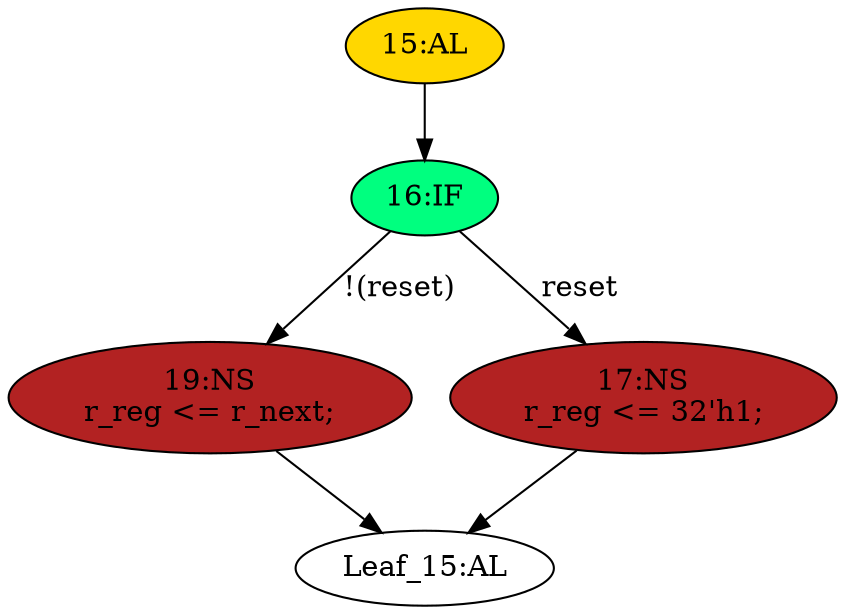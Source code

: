 strict digraph "" {
	node [label="\N"];
	"19:NS"	[ast="<pyverilog.vparser.ast.NonblockingSubstitution object at 0x7fe8d10d7d90>",
		fillcolor=firebrick,
		label="19:NS
r_reg <= r_next;",
		statements="[<pyverilog.vparser.ast.NonblockingSubstitution object at 0x7fe8d10d7d90>]",
		style=filled,
		typ=NonblockingSubstitution];
	"Leaf_15:AL"	[def_var="['r_reg']",
		label="Leaf_15:AL"];
	"19:NS" -> "Leaf_15:AL"	[cond="[]",
		lineno=None];
	"16:IF"	[ast="<pyverilog.vparser.ast.IfStatement object at 0x7fe8d10cc050>",
		fillcolor=springgreen,
		label="16:IF",
		statements="[]",
		style=filled,
		typ=IfStatement];
	"16:IF" -> "19:NS"	[cond="['reset']",
		label="!(reset)",
		lineno=16];
	"17:NS"	[ast="<pyverilog.vparser.ast.NonblockingSubstitution object at 0x7fe8d10cc110>",
		fillcolor=firebrick,
		label="17:NS
r_reg <= 32'h1;",
		statements="[<pyverilog.vparser.ast.NonblockingSubstitution object at 0x7fe8d10cc110>]",
		style=filled,
		typ=NonblockingSubstitution];
	"16:IF" -> "17:NS"	[cond="['reset']",
		label=reset,
		lineno=16];
	"15:AL"	[ast="<pyverilog.vparser.ast.Always object at 0x7fe8d10cc290>",
		clk_sens=True,
		fillcolor=gold,
		label="15:AL",
		sens="['clk', 'reset']",
		statements="[]",
		style=filled,
		typ=Always,
		use_var="['reset', 'r_next']"];
	"15:AL" -> "16:IF"	[cond="[]",
		lineno=None];
	"17:NS" -> "Leaf_15:AL"	[cond="[]",
		lineno=None];
}

